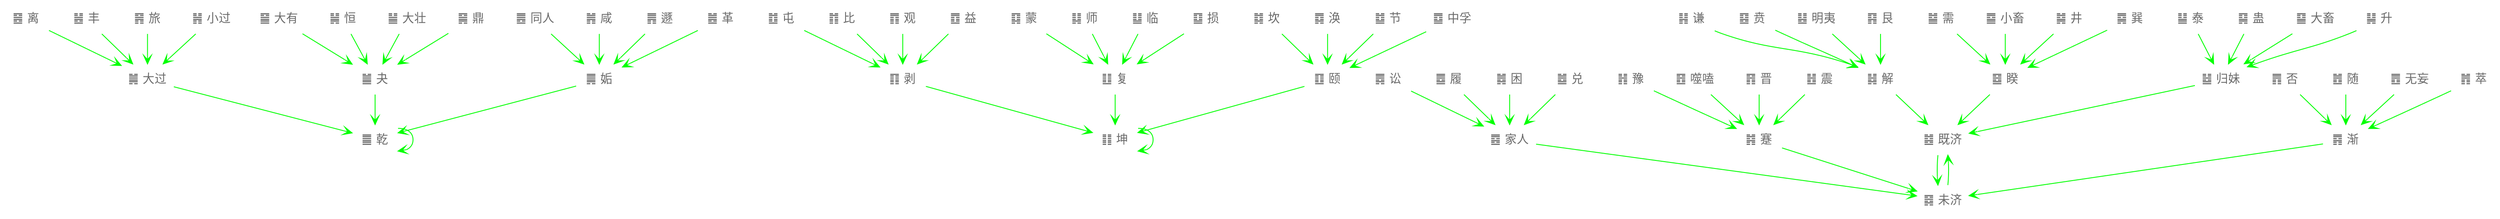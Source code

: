 digraph G {

    node [shape=none, fontcolor=dimgray,  fontname="Microsoft YaHei"]

    qian [label="䷀ 乾"]
    kun [label="䷁ 坤"]
    zhun [label="䷂ 屯"]
    meng [label="䷃ 蒙"]
    xu [label="䷄ 需"]
    song [label="䷅ 讼"]
    shi [label="䷆ 师"] 
    bi [label="䷇ 比"] 
    xiaoxu [label="䷈ 小畜"]
    lv [label="䷉ 履"] 
    tai [label="䷊ 泰"]
    pi [label="䷋ 否"] 
    tongren [label="䷌ 同人"]
    dayou [label="䷍ 大有"]
    qian1 [label="䷎ 谦"] 
    yu [label="䷏ 豫"] 
    sui [label="䷐ 随"] 
    gu [label="䷑ 蛊"] 
    lin [label="䷒ 临"] 
    guan [label="䷓ 观"] 
    shihe [label="䷔ 噬嗑"] 
    bi1 [label="䷕ 贲"] 
    bo [label="䷖ 剥"]
    fu[label="䷗ 复"]
    wuwang [label="䷘ 无妄"]
    daxu [label="䷙ 大畜"]
    yi [label="䷚ 颐"]
    daguo [label="䷛ 大过"]
    kan [label="䷜ 坎"]
    li [label="䷝ 离"] 
    xian [label="䷞ 咸"]
    heng [label="䷟ 恒"]
    dun [label="䷠ 遯"]
    dazhuang [label="䷡ 大壮"]
    jin [label="䷢ 晋"] 
    mingyi [label="䷣ 明夷"]
    jiaren[label="䷤ 家人"]
    kui[label="䷥ 睽"]
    jian[label="䷦ 蹇"]
    jie [label="䷧ 解"]
    sun [label="䷨ 损"]
    yi1 [label="䷩ 益"] 
    guai [label="䷪ 夬"]
    gou [label="䷫ 姤"] 
    cui [label="䷬ 萃"] 
    sheng [label="䷭ 升"] 
    kun1 [label="䷮ 困"] 
    jing [label="䷯ 井"]
    ge[label="䷰ 革"]
    ding [label="䷱ 鼎"]
    zhen [label="䷲ 震"]
    gen [label="䷳ 艮"] 
    jian1 [label="䷴ 渐"] 
    guimei [label="䷵ 归妹"] 
    feng [label="䷶ 丰"] 
    lv1 [label="䷷ 旅"] 
    xun [label="䷸ 巽"] 
    dui [label="䷹ 兑"] 
    huan [label="䷺ 涣"] 
    jie1 [label="䷻ 节"] 
    zhongfu [label="䷼ 中孚"]
    xiaoguo [label="䷽ 小过"]
    jiji [label="䷾ 既济"]
    weiji [label="䷿ 未济"] 


    edge [ dir=forward, arrowhead=open, color=green]

    qian -> qian;
    kun -> kun;

    zhun -> bo -> kun;
    meng -> fu -> kun;

    shi -> fu;
    bi -> bo;

    lin -> fu;
    guan -> bo;
    
    xu -> kui -> jiji -> weiji;
    song -> jiaren -> weiji -> jiji;

    xiaoxu -> kui;
    lv -> jiaren;

    tai -> guimei -> jiji;
    pi -> jian1 -> weiji;

    sui -> jian1;
    gu -> guimei;

    wuwang -> jian1;
    daxu -> guimei;

    qian1 -> jie -> jiji;
    yu -> jian -> weiji;

    shihe -> jian;
    bi1 -> jie;

    tongren -> gou -> qian;
    dayou -> guai -> qian;
    

    kan -> yi -> kun;
    li -> daguo -> qian;

    xian -> gou;
    heng -> guai;

    dun -> gou;
    dazhuang -> guai;

    jin -> jian;
    mingyi -> jie;

    sun -> fu;
    yi1 -> bo;

    cui -> jian1;
    sheng -> guimei;

    kun1 -> jiaren;
    jing -> kui;

    ge -> gou;
    ding -> guai;

    zhen -> jian;
    gen -> jie;

    feng -> daguo;
    lv1 -> daguo;

    xun  -> kui;
    dui -> jiaren;

    huan -> yi;
    jie1 -> yi;

    zhongfu -> yi;
    xiaoguo -> daguo;

}